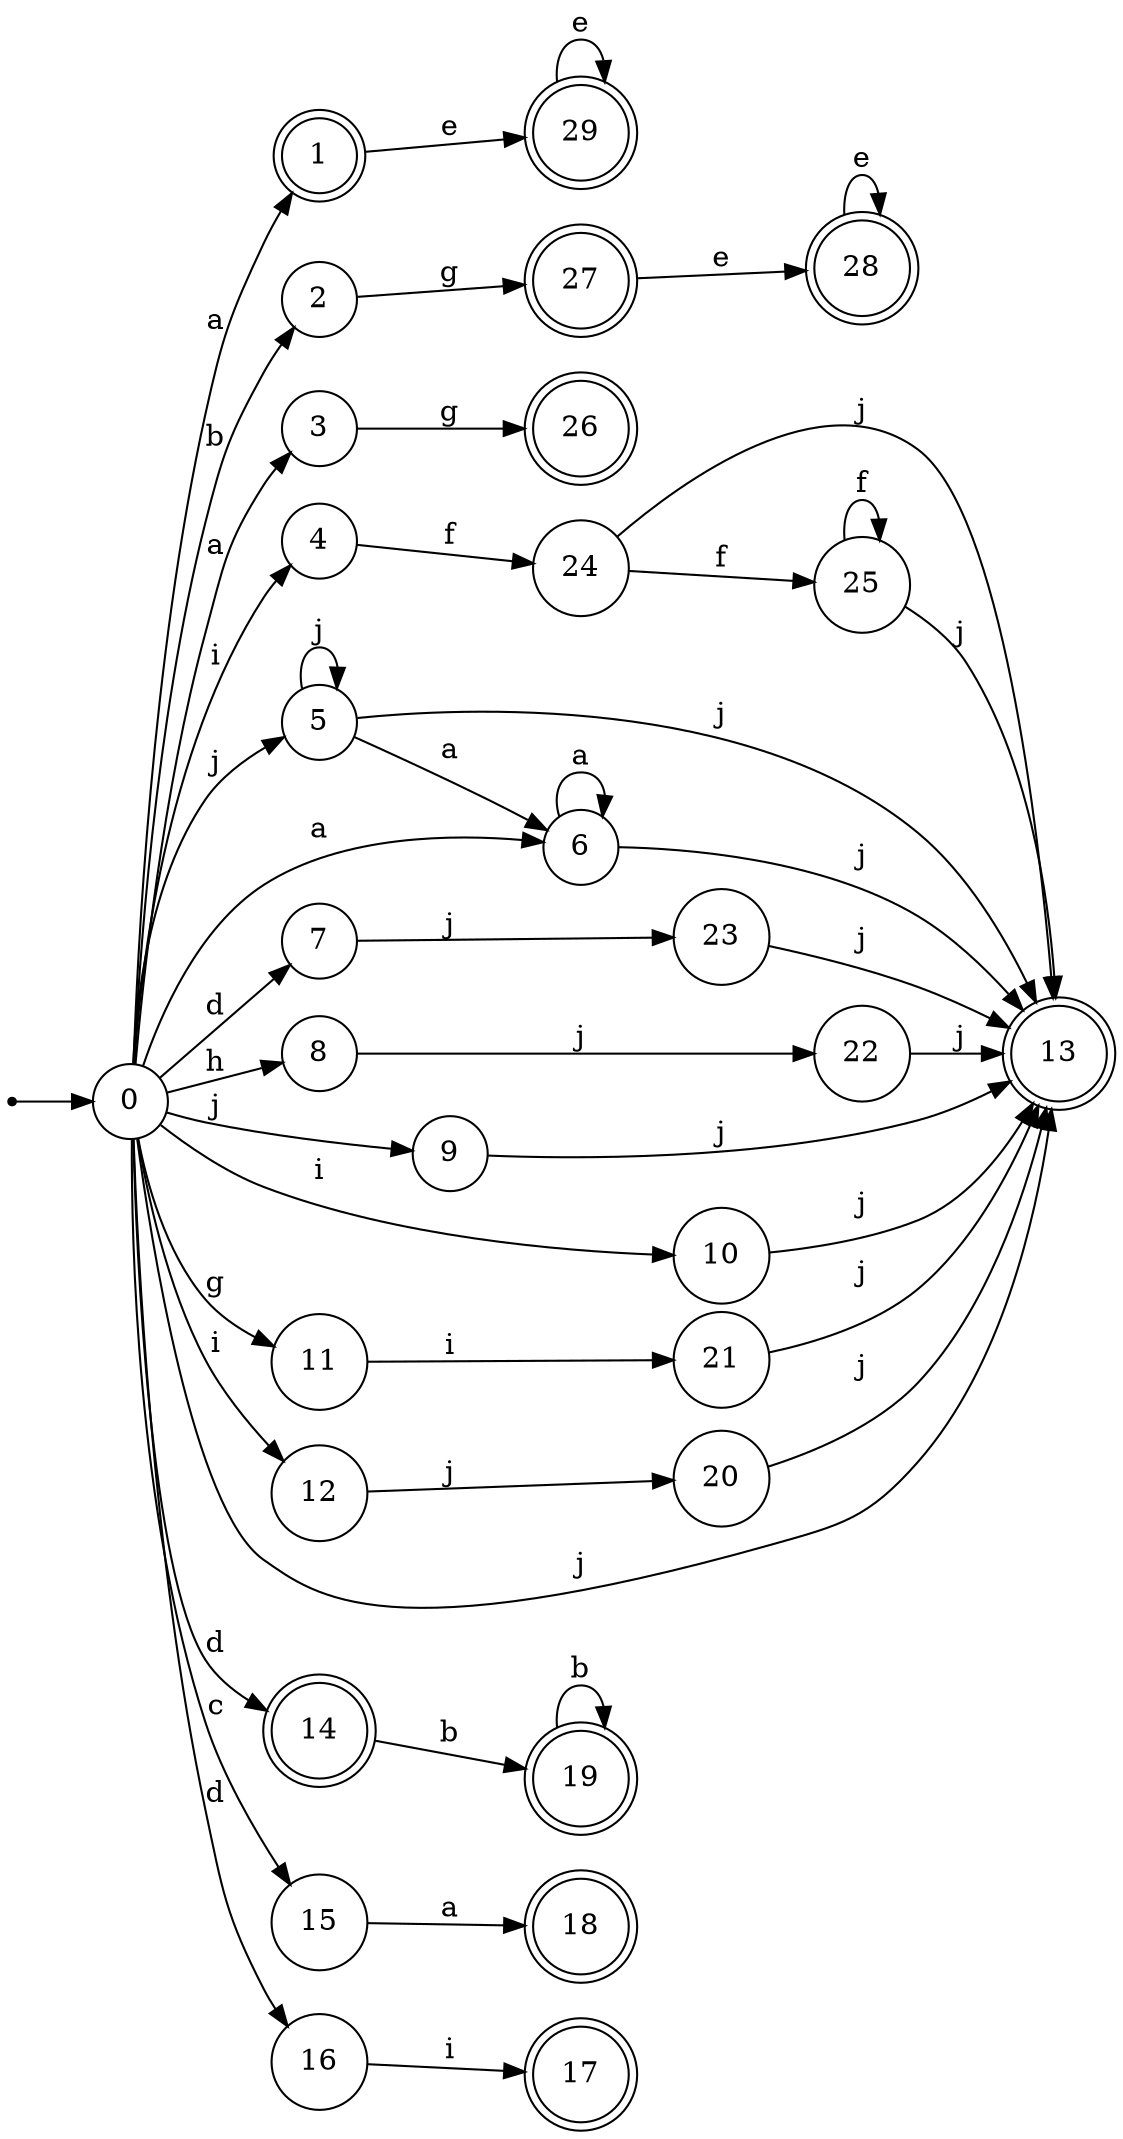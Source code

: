 digraph finite_state_machine {
rankdir=LR;
size="20,20";
node [shape = point]; "dummy0"
node [shape = circle]; "0";
"dummy0" -> "0";
node [shape = doublecircle]; "1";node [shape = circle]; "2";
node [shape = circle]; "3";
node [shape = circle]; "4";
node [shape = circle]; "5";
node [shape = circle]; "6";
node [shape = circle]; "7";
node [shape = circle]; "8";
node [shape = circle]; "9";
node [shape = circle]; "10";
node [shape = circle]; "11";
node [shape = circle]; "12";
node [shape = doublecircle]; "13";node [shape = doublecircle]; "14";node [shape = circle]; "15";
node [shape = circle]; "16";
node [shape = doublecircle]; "17";node [shape = doublecircle]; "18";node [shape = doublecircle]; "19";node [shape = circle]; "20";
node [shape = circle]; "21";
node [shape = circle]; "22";
node [shape = circle]; "23";
node [shape = circle]; "24";
node [shape = circle]; "25";
node [shape = doublecircle]; "26";node [shape = doublecircle]; "27";node [shape = doublecircle]; "28";node [shape = doublecircle]; "29";"0" -> "1" [label = "a"];
 "0" -> "3" [label = "a"];
 "0" -> "6" [label = "a"];
 "0" -> "2" [label = "b"];
 "0" -> "10" [label = "i"];
 "0" -> "4" [label = "i"];
 "0" -> "12" [label = "i"];
 "0" -> "9" [label = "j"];
 "0" -> "13" [label = "j"];
 "0" -> "5" [label = "j"];
 "0" -> "16" [label = "d"];
 "0" -> "14" [label = "d"];
 "0" -> "7" [label = "d"];
 "0" -> "8" [label = "h"];
 "0" -> "11" [label = "g"];
 "0" -> "15" [label = "c"];
 "16" -> "17" [label = "i"];
 "15" -> "18" [label = "a"];
 "14" -> "19" [label = "b"];
 "19" -> "19" [label = "b"];
 "12" -> "20" [label = "j"];
 "20" -> "13" [label = "j"];
 "11" -> "21" [label = "i"];
 "21" -> "13" [label = "j"];
 "10" -> "13" [label = "j"];
 "9" -> "13" [label = "j"];
 "8" -> "22" [label = "j"];
 "22" -> "13" [label = "j"];
 "7" -> "23" [label = "j"];
 "23" -> "13" [label = "j"];
 "6" -> "6" [label = "a"];
 "6" -> "13" [label = "j"];
 "5" -> "13" [label = "j"];
 "5" -> "5" [label = "j"];
 "5" -> "6" [label = "a"];
 "4" -> "24" [label = "f"];
 "24" -> "25" [label = "f"];
 "24" -> "13" [label = "j"];
 "25" -> "25" [label = "f"];
 "25" -> "13" [label = "j"];
 "3" -> "26" [label = "g"];
 "2" -> "27" [label = "g"];
 "27" -> "28" [label = "e"];
 "28" -> "28" [label = "e"];
 "1" -> "29" [label = "e"];
 "29" -> "29" [label = "e"];
 }
